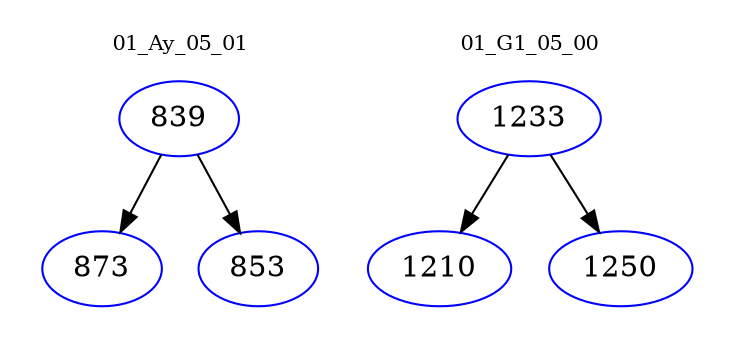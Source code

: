 digraph{
subgraph cluster_0 {
color = white
label = "01_Ay_05_01";
fontsize=10;
T0_839 [label="839", color="blue"]
T0_839 -> T0_873 [color="black"]
T0_873 [label="873", color="blue"]
T0_839 -> T0_853 [color="black"]
T0_853 [label="853", color="blue"]
}
subgraph cluster_1 {
color = white
label = "01_G1_05_00";
fontsize=10;
T1_1233 [label="1233", color="blue"]
T1_1233 -> T1_1210 [color="black"]
T1_1210 [label="1210", color="blue"]
T1_1233 -> T1_1250 [color="black"]
T1_1250 [label="1250", color="blue"]
}
}
